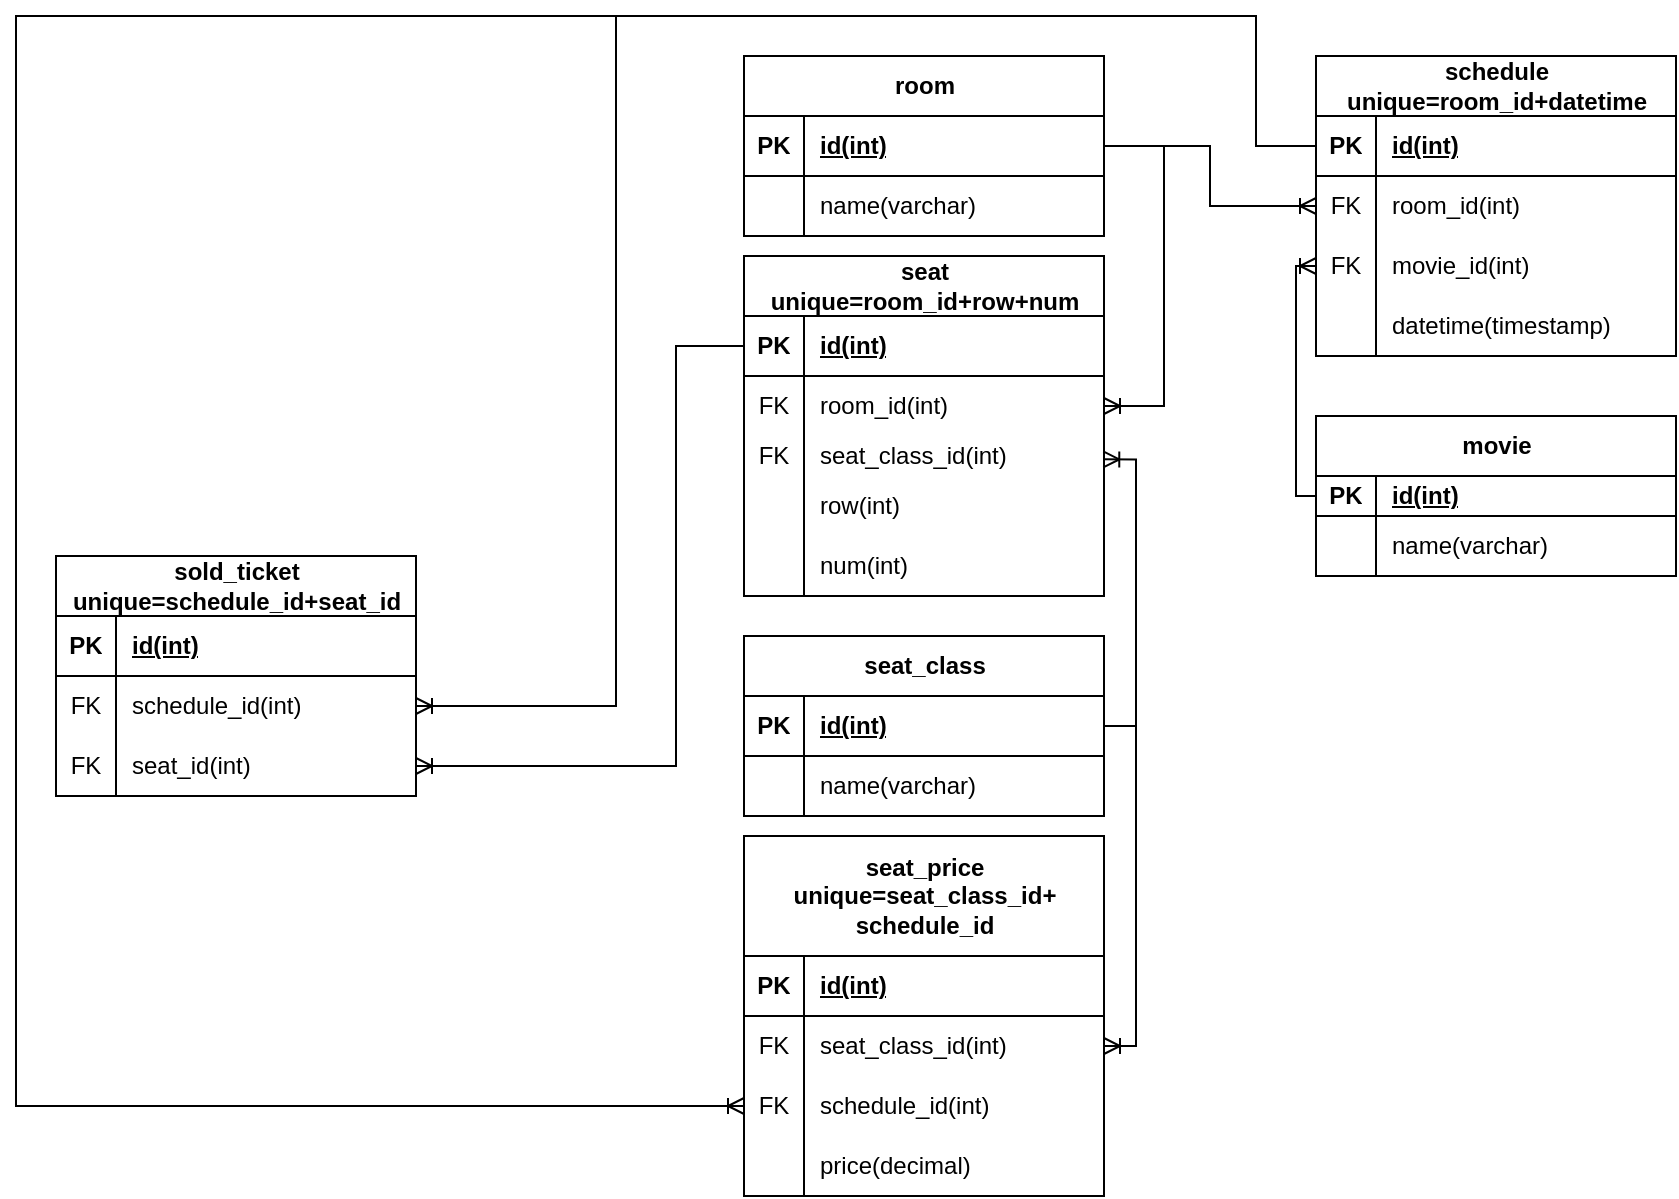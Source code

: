 <mxfile version="21.7.0" type="device">
  <diagram name="Страница — 1" id="nsz2ppn2Hp0ntK_qA0hp">
    <mxGraphModel dx="2022" dy="632" grid="1" gridSize="10" guides="1" tooltips="1" connect="1" arrows="1" fold="1" page="1" pageScale="1" pageWidth="827" pageHeight="1169" math="0" shadow="0">
      <root>
        <mxCell id="0" />
        <mxCell id="1" parent="0" />
        <mxCell id="vFRcn5FAuaW2nyaEh91W-18" value="room" style="shape=table;startSize=30;container=1;collapsible=1;childLayout=tableLayout;fixedRows=1;rowLines=0;fontStyle=1;align=center;resizeLast=1;html=1;" vertex="1" parent="1">
          <mxGeometry x="204" y="40" width="180" height="90" as="geometry" />
        </mxCell>
        <mxCell id="vFRcn5FAuaW2nyaEh91W-19" value="" style="shape=tableRow;horizontal=0;startSize=0;swimlaneHead=0;swimlaneBody=0;fillColor=none;collapsible=0;dropTarget=0;points=[[0,0.5],[1,0.5]];portConstraint=eastwest;top=0;left=0;right=0;bottom=1;" vertex="1" parent="vFRcn5FAuaW2nyaEh91W-18">
          <mxGeometry y="30" width="180" height="30" as="geometry" />
        </mxCell>
        <mxCell id="vFRcn5FAuaW2nyaEh91W-20" value="PK" style="shape=partialRectangle;connectable=0;fillColor=none;top=0;left=0;bottom=0;right=0;fontStyle=1;overflow=hidden;whiteSpace=wrap;html=1;" vertex="1" parent="vFRcn5FAuaW2nyaEh91W-19">
          <mxGeometry width="30" height="30" as="geometry">
            <mxRectangle width="30" height="30" as="alternateBounds" />
          </mxGeometry>
        </mxCell>
        <mxCell id="vFRcn5FAuaW2nyaEh91W-21" value="id(int)" style="shape=partialRectangle;connectable=0;fillColor=none;top=0;left=0;bottom=0;right=0;align=left;spacingLeft=6;fontStyle=5;overflow=hidden;whiteSpace=wrap;html=1;" vertex="1" parent="vFRcn5FAuaW2nyaEh91W-19">
          <mxGeometry x="30" width="150" height="30" as="geometry">
            <mxRectangle width="150" height="30" as="alternateBounds" />
          </mxGeometry>
        </mxCell>
        <mxCell id="vFRcn5FAuaW2nyaEh91W-22" value="" style="shape=tableRow;horizontal=0;startSize=0;swimlaneHead=0;swimlaneBody=0;fillColor=none;collapsible=0;dropTarget=0;points=[[0,0.5],[1,0.5]];portConstraint=eastwest;top=0;left=0;right=0;bottom=0;" vertex="1" parent="vFRcn5FAuaW2nyaEh91W-18">
          <mxGeometry y="60" width="180" height="30" as="geometry" />
        </mxCell>
        <mxCell id="vFRcn5FAuaW2nyaEh91W-23" value="" style="shape=partialRectangle;connectable=0;fillColor=none;top=0;left=0;bottom=0;right=0;editable=1;overflow=hidden;whiteSpace=wrap;html=1;" vertex="1" parent="vFRcn5FAuaW2nyaEh91W-22">
          <mxGeometry width="30" height="30" as="geometry">
            <mxRectangle width="30" height="30" as="alternateBounds" />
          </mxGeometry>
        </mxCell>
        <mxCell id="vFRcn5FAuaW2nyaEh91W-24" value="name(varchar)" style="shape=partialRectangle;connectable=0;fillColor=none;top=0;left=0;bottom=0;right=0;align=left;spacingLeft=6;overflow=hidden;whiteSpace=wrap;html=1;" vertex="1" parent="vFRcn5FAuaW2nyaEh91W-22">
          <mxGeometry x="30" width="150" height="30" as="geometry">
            <mxRectangle width="150" height="30" as="alternateBounds" />
          </mxGeometry>
        </mxCell>
        <mxCell id="vFRcn5FAuaW2nyaEh91W-31" value="seat&lt;br&gt;unique=room_id+row+num" style="shape=table;startSize=30;container=1;collapsible=1;childLayout=tableLayout;fixedRows=1;rowLines=0;fontStyle=1;align=center;resizeLast=1;html=1;" vertex="1" parent="1">
          <mxGeometry x="204" y="140" width="180" height="170" as="geometry" />
        </mxCell>
        <mxCell id="vFRcn5FAuaW2nyaEh91W-32" value="" style="shape=tableRow;horizontal=0;startSize=0;swimlaneHead=0;swimlaneBody=0;fillColor=none;collapsible=0;dropTarget=0;points=[[0,0.5],[1,0.5]];portConstraint=eastwest;top=0;left=0;right=0;bottom=1;" vertex="1" parent="vFRcn5FAuaW2nyaEh91W-31">
          <mxGeometry y="30" width="180" height="30" as="geometry" />
        </mxCell>
        <mxCell id="vFRcn5FAuaW2nyaEh91W-33" value="PK" style="shape=partialRectangle;connectable=0;fillColor=none;top=0;left=0;bottom=0;right=0;fontStyle=1;overflow=hidden;whiteSpace=wrap;html=1;" vertex="1" parent="vFRcn5FAuaW2nyaEh91W-32">
          <mxGeometry width="30" height="30" as="geometry">
            <mxRectangle width="30" height="30" as="alternateBounds" />
          </mxGeometry>
        </mxCell>
        <mxCell id="vFRcn5FAuaW2nyaEh91W-34" value="id(int)" style="shape=partialRectangle;connectable=0;fillColor=none;top=0;left=0;bottom=0;right=0;align=left;spacingLeft=6;fontStyle=5;overflow=hidden;whiteSpace=wrap;html=1;" vertex="1" parent="vFRcn5FAuaW2nyaEh91W-32">
          <mxGeometry x="30" width="150" height="30" as="geometry">
            <mxRectangle width="150" height="30" as="alternateBounds" />
          </mxGeometry>
        </mxCell>
        <mxCell id="vFRcn5FAuaW2nyaEh91W-35" value="" style="shape=tableRow;horizontal=0;startSize=0;swimlaneHead=0;swimlaneBody=0;fillColor=none;collapsible=0;dropTarget=0;points=[[0,0.5],[1,0.5]];portConstraint=eastwest;top=0;left=0;right=0;bottom=0;" vertex="1" parent="vFRcn5FAuaW2nyaEh91W-31">
          <mxGeometry y="60" width="180" height="30" as="geometry" />
        </mxCell>
        <mxCell id="vFRcn5FAuaW2nyaEh91W-36" value="FK" style="shape=partialRectangle;connectable=0;fillColor=none;top=0;left=0;bottom=0;right=0;editable=1;overflow=hidden;whiteSpace=wrap;html=1;" vertex="1" parent="vFRcn5FAuaW2nyaEh91W-35">
          <mxGeometry width="30" height="30" as="geometry">
            <mxRectangle width="30" height="30" as="alternateBounds" />
          </mxGeometry>
        </mxCell>
        <mxCell id="vFRcn5FAuaW2nyaEh91W-37" value="room_id(int)" style="shape=partialRectangle;connectable=0;fillColor=none;top=0;left=0;bottom=0;right=0;align=left;spacingLeft=6;overflow=hidden;whiteSpace=wrap;html=1;" vertex="1" parent="vFRcn5FAuaW2nyaEh91W-35">
          <mxGeometry x="30" width="150" height="30" as="geometry">
            <mxRectangle width="150" height="30" as="alternateBounds" />
          </mxGeometry>
        </mxCell>
        <mxCell id="vFRcn5FAuaW2nyaEh91W-38" value="" style="shape=tableRow;horizontal=0;startSize=0;swimlaneHead=0;swimlaneBody=0;fillColor=none;collapsible=0;dropTarget=0;points=[[0,0.5],[1,0.5]];portConstraint=eastwest;top=0;left=0;right=0;bottom=0;" vertex="1" parent="vFRcn5FAuaW2nyaEh91W-31">
          <mxGeometry y="90" width="180" height="20" as="geometry" />
        </mxCell>
        <mxCell id="vFRcn5FAuaW2nyaEh91W-39" value="FK" style="shape=partialRectangle;connectable=0;fillColor=none;top=0;left=0;bottom=0;right=0;editable=1;overflow=hidden;whiteSpace=wrap;html=1;" vertex="1" parent="vFRcn5FAuaW2nyaEh91W-38">
          <mxGeometry width="30" height="20" as="geometry">
            <mxRectangle width="30" height="20" as="alternateBounds" />
          </mxGeometry>
        </mxCell>
        <mxCell id="vFRcn5FAuaW2nyaEh91W-40" value="seat_class_id(int)" style="shape=partialRectangle;connectable=0;fillColor=none;top=0;left=0;bottom=0;right=0;align=left;spacingLeft=6;overflow=hidden;whiteSpace=wrap;html=1;" vertex="1" parent="vFRcn5FAuaW2nyaEh91W-38">
          <mxGeometry x="30" width="150" height="20" as="geometry">
            <mxRectangle width="150" height="20" as="alternateBounds" />
          </mxGeometry>
        </mxCell>
        <mxCell id="vFRcn5FAuaW2nyaEh91W-41" value="" style="shape=tableRow;horizontal=0;startSize=0;swimlaneHead=0;swimlaneBody=0;fillColor=none;collapsible=0;dropTarget=0;points=[[0,0.5],[1,0.5]];portConstraint=eastwest;top=0;left=0;right=0;bottom=0;" vertex="1" parent="vFRcn5FAuaW2nyaEh91W-31">
          <mxGeometry y="110" width="180" height="30" as="geometry" />
        </mxCell>
        <mxCell id="vFRcn5FAuaW2nyaEh91W-42" value="" style="shape=partialRectangle;connectable=0;fillColor=none;top=0;left=0;bottom=0;right=0;editable=1;overflow=hidden;whiteSpace=wrap;html=1;" vertex="1" parent="vFRcn5FAuaW2nyaEh91W-41">
          <mxGeometry width="30" height="30" as="geometry">
            <mxRectangle width="30" height="30" as="alternateBounds" />
          </mxGeometry>
        </mxCell>
        <mxCell id="vFRcn5FAuaW2nyaEh91W-43" value="row(int)" style="shape=partialRectangle;connectable=0;fillColor=none;top=0;left=0;bottom=0;right=0;align=left;spacingLeft=6;overflow=hidden;whiteSpace=wrap;html=1;" vertex="1" parent="vFRcn5FAuaW2nyaEh91W-41">
          <mxGeometry x="30" width="150" height="30" as="geometry">
            <mxRectangle width="150" height="30" as="alternateBounds" />
          </mxGeometry>
        </mxCell>
        <mxCell id="vFRcn5FAuaW2nyaEh91W-169" value="" style="shape=tableRow;horizontal=0;startSize=0;swimlaneHead=0;swimlaneBody=0;fillColor=none;collapsible=0;dropTarget=0;points=[[0,0.5],[1,0.5]];portConstraint=eastwest;top=0;left=0;right=0;bottom=0;" vertex="1" parent="vFRcn5FAuaW2nyaEh91W-31">
          <mxGeometry y="140" width="180" height="30" as="geometry" />
        </mxCell>
        <mxCell id="vFRcn5FAuaW2nyaEh91W-170" value="" style="shape=partialRectangle;connectable=0;fillColor=none;top=0;left=0;bottom=0;right=0;editable=1;overflow=hidden;whiteSpace=wrap;html=1;" vertex="1" parent="vFRcn5FAuaW2nyaEh91W-169">
          <mxGeometry width="30" height="30" as="geometry">
            <mxRectangle width="30" height="30" as="alternateBounds" />
          </mxGeometry>
        </mxCell>
        <mxCell id="vFRcn5FAuaW2nyaEh91W-171" value="num(int)" style="shape=partialRectangle;connectable=0;fillColor=none;top=0;left=0;bottom=0;right=0;align=left;spacingLeft=6;overflow=hidden;whiteSpace=wrap;html=1;" vertex="1" parent="vFRcn5FAuaW2nyaEh91W-169">
          <mxGeometry x="30" width="150" height="30" as="geometry">
            <mxRectangle width="150" height="30" as="alternateBounds" />
          </mxGeometry>
        </mxCell>
        <mxCell id="vFRcn5FAuaW2nyaEh91W-44" value="seat_class" style="shape=table;startSize=30;container=1;collapsible=1;childLayout=tableLayout;fixedRows=1;rowLines=0;fontStyle=1;align=center;resizeLast=1;html=1;" vertex="1" parent="1">
          <mxGeometry x="204" y="330" width="180" height="90" as="geometry" />
        </mxCell>
        <mxCell id="vFRcn5FAuaW2nyaEh91W-45" value="" style="shape=tableRow;horizontal=0;startSize=0;swimlaneHead=0;swimlaneBody=0;fillColor=none;collapsible=0;dropTarget=0;points=[[0,0.5],[1,0.5]];portConstraint=eastwest;top=0;left=0;right=0;bottom=1;" vertex="1" parent="vFRcn5FAuaW2nyaEh91W-44">
          <mxGeometry y="30" width="180" height="30" as="geometry" />
        </mxCell>
        <mxCell id="vFRcn5FAuaW2nyaEh91W-46" value="PK" style="shape=partialRectangle;connectable=0;fillColor=none;top=0;left=0;bottom=0;right=0;fontStyle=1;overflow=hidden;whiteSpace=wrap;html=1;" vertex="1" parent="vFRcn5FAuaW2nyaEh91W-45">
          <mxGeometry width="30" height="30" as="geometry">
            <mxRectangle width="30" height="30" as="alternateBounds" />
          </mxGeometry>
        </mxCell>
        <mxCell id="vFRcn5FAuaW2nyaEh91W-47" value="id(int)" style="shape=partialRectangle;connectable=0;fillColor=none;top=0;left=0;bottom=0;right=0;align=left;spacingLeft=6;fontStyle=5;overflow=hidden;whiteSpace=wrap;html=1;" vertex="1" parent="vFRcn5FAuaW2nyaEh91W-45">
          <mxGeometry x="30" width="150" height="30" as="geometry">
            <mxRectangle width="150" height="30" as="alternateBounds" />
          </mxGeometry>
        </mxCell>
        <mxCell id="vFRcn5FAuaW2nyaEh91W-48" value="" style="shape=tableRow;horizontal=0;startSize=0;swimlaneHead=0;swimlaneBody=0;fillColor=none;collapsible=0;dropTarget=0;points=[[0,0.5],[1,0.5]];portConstraint=eastwest;top=0;left=0;right=0;bottom=0;" vertex="1" parent="vFRcn5FAuaW2nyaEh91W-44">
          <mxGeometry y="60" width="180" height="30" as="geometry" />
        </mxCell>
        <mxCell id="vFRcn5FAuaW2nyaEh91W-49" value="" style="shape=partialRectangle;connectable=0;fillColor=none;top=0;left=0;bottom=0;right=0;editable=1;overflow=hidden;whiteSpace=wrap;html=1;" vertex="1" parent="vFRcn5FAuaW2nyaEh91W-48">
          <mxGeometry width="30" height="30" as="geometry">
            <mxRectangle width="30" height="30" as="alternateBounds" />
          </mxGeometry>
        </mxCell>
        <mxCell id="vFRcn5FAuaW2nyaEh91W-50" value="name(varchar)" style="shape=partialRectangle;connectable=0;fillColor=none;top=0;left=0;bottom=0;right=0;align=left;spacingLeft=6;overflow=hidden;whiteSpace=wrap;html=1;" vertex="1" parent="vFRcn5FAuaW2nyaEh91W-48">
          <mxGeometry x="30" width="150" height="30" as="geometry">
            <mxRectangle width="150" height="30" as="alternateBounds" />
          </mxGeometry>
        </mxCell>
        <mxCell id="vFRcn5FAuaW2nyaEh91W-57" value="seat_price&lt;br&gt;unique=seat_class_id+&lt;br&gt;schedule_id" style="shape=table;startSize=60;container=1;collapsible=1;childLayout=tableLayout;fixedRows=1;rowLines=0;fontStyle=1;align=center;resizeLast=1;html=1;" vertex="1" parent="1">
          <mxGeometry x="204" y="430" width="180" height="180" as="geometry" />
        </mxCell>
        <mxCell id="vFRcn5FAuaW2nyaEh91W-58" value="" style="shape=tableRow;horizontal=0;startSize=0;swimlaneHead=0;swimlaneBody=0;fillColor=none;collapsible=0;dropTarget=0;points=[[0,0.5],[1,0.5]];portConstraint=eastwest;top=0;left=0;right=0;bottom=1;" vertex="1" parent="vFRcn5FAuaW2nyaEh91W-57">
          <mxGeometry y="60" width="180" height="30" as="geometry" />
        </mxCell>
        <mxCell id="vFRcn5FAuaW2nyaEh91W-59" value="PK" style="shape=partialRectangle;connectable=0;fillColor=none;top=0;left=0;bottom=0;right=0;fontStyle=1;overflow=hidden;whiteSpace=wrap;html=1;" vertex="1" parent="vFRcn5FAuaW2nyaEh91W-58">
          <mxGeometry width="30" height="30" as="geometry">
            <mxRectangle width="30" height="30" as="alternateBounds" />
          </mxGeometry>
        </mxCell>
        <mxCell id="vFRcn5FAuaW2nyaEh91W-60" value="id(int)" style="shape=partialRectangle;connectable=0;fillColor=none;top=0;left=0;bottom=0;right=0;align=left;spacingLeft=6;fontStyle=5;overflow=hidden;whiteSpace=wrap;html=1;" vertex="1" parent="vFRcn5FAuaW2nyaEh91W-58">
          <mxGeometry x="30" width="150" height="30" as="geometry">
            <mxRectangle width="150" height="30" as="alternateBounds" />
          </mxGeometry>
        </mxCell>
        <mxCell id="vFRcn5FAuaW2nyaEh91W-61" value="" style="shape=tableRow;horizontal=0;startSize=0;swimlaneHead=0;swimlaneBody=0;fillColor=none;collapsible=0;dropTarget=0;points=[[0,0.5],[1,0.5]];portConstraint=eastwest;top=0;left=0;right=0;bottom=0;" vertex="1" parent="vFRcn5FAuaW2nyaEh91W-57">
          <mxGeometry y="90" width="180" height="30" as="geometry" />
        </mxCell>
        <mxCell id="vFRcn5FAuaW2nyaEh91W-62" value="FK" style="shape=partialRectangle;connectable=0;fillColor=none;top=0;left=0;bottom=0;right=0;editable=1;overflow=hidden;whiteSpace=wrap;html=1;" vertex="1" parent="vFRcn5FAuaW2nyaEh91W-61">
          <mxGeometry width="30" height="30" as="geometry">
            <mxRectangle width="30" height="30" as="alternateBounds" />
          </mxGeometry>
        </mxCell>
        <mxCell id="vFRcn5FAuaW2nyaEh91W-63" value="seat_class_id(int)" style="shape=partialRectangle;connectable=0;fillColor=none;top=0;left=0;bottom=0;right=0;align=left;spacingLeft=6;overflow=hidden;whiteSpace=wrap;html=1;" vertex="1" parent="vFRcn5FAuaW2nyaEh91W-61">
          <mxGeometry x="30" width="150" height="30" as="geometry">
            <mxRectangle width="150" height="30" as="alternateBounds" />
          </mxGeometry>
        </mxCell>
        <mxCell id="vFRcn5FAuaW2nyaEh91W-64" value="" style="shape=tableRow;horizontal=0;startSize=0;swimlaneHead=0;swimlaneBody=0;fillColor=none;collapsible=0;dropTarget=0;points=[[0,0.5],[1,0.5]];portConstraint=eastwest;top=0;left=0;right=0;bottom=0;" vertex="1" parent="vFRcn5FAuaW2nyaEh91W-57">
          <mxGeometry y="120" width="180" height="30" as="geometry" />
        </mxCell>
        <mxCell id="vFRcn5FAuaW2nyaEh91W-65" value="FK" style="shape=partialRectangle;connectable=0;fillColor=none;top=0;left=0;bottom=0;right=0;editable=1;overflow=hidden;whiteSpace=wrap;html=1;" vertex="1" parent="vFRcn5FAuaW2nyaEh91W-64">
          <mxGeometry width="30" height="30" as="geometry">
            <mxRectangle width="30" height="30" as="alternateBounds" />
          </mxGeometry>
        </mxCell>
        <mxCell id="vFRcn5FAuaW2nyaEh91W-66" value="schedule_id(int)" style="shape=partialRectangle;connectable=0;fillColor=none;top=0;left=0;bottom=0;right=0;align=left;spacingLeft=6;overflow=hidden;whiteSpace=wrap;html=1;" vertex="1" parent="vFRcn5FAuaW2nyaEh91W-64">
          <mxGeometry x="30" width="150" height="30" as="geometry">
            <mxRectangle width="150" height="30" as="alternateBounds" />
          </mxGeometry>
        </mxCell>
        <mxCell id="vFRcn5FAuaW2nyaEh91W-151" value="" style="shape=tableRow;horizontal=0;startSize=0;swimlaneHead=0;swimlaneBody=0;fillColor=none;collapsible=0;dropTarget=0;points=[[0,0.5],[1,0.5]];portConstraint=eastwest;top=0;left=0;right=0;bottom=0;" vertex="1" parent="vFRcn5FAuaW2nyaEh91W-57">
          <mxGeometry y="150" width="180" height="30" as="geometry" />
        </mxCell>
        <mxCell id="vFRcn5FAuaW2nyaEh91W-152" value="" style="shape=partialRectangle;connectable=0;fillColor=none;top=0;left=0;bottom=0;right=0;editable=1;overflow=hidden;whiteSpace=wrap;html=1;" vertex="1" parent="vFRcn5FAuaW2nyaEh91W-151">
          <mxGeometry width="30" height="30" as="geometry">
            <mxRectangle width="30" height="30" as="alternateBounds" />
          </mxGeometry>
        </mxCell>
        <mxCell id="vFRcn5FAuaW2nyaEh91W-153" value="price(decimal)" style="shape=partialRectangle;connectable=0;fillColor=none;top=0;left=0;bottom=0;right=0;align=left;spacingLeft=6;overflow=hidden;whiteSpace=wrap;html=1;" vertex="1" parent="vFRcn5FAuaW2nyaEh91W-151">
          <mxGeometry x="30" width="150" height="30" as="geometry">
            <mxRectangle width="150" height="30" as="alternateBounds" />
          </mxGeometry>
        </mxCell>
        <mxCell id="vFRcn5FAuaW2nyaEh91W-85" value="movie" style="shape=table;startSize=30;container=1;collapsible=1;childLayout=tableLayout;fixedRows=1;rowLines=0;fontStyle=1;align=center;resizeLast=1;html=1;" vertex="1" parent="1">
          <mxGeometry x="490" y="220" width="180" height="80" as="geometry" />
        </mxCell>
        <mxCell id="vFRcn5FAuaW2nyaEh91W-86" value="" style="shape=tableRow;horizontal=0;startSize=0;swimlaneHead=0;swimlaneBody=0;fillColor=none;collapsible=0;dropTarget=0;points=[[0,0.5],[1,0.5]];portConstraint=eastwest;top=0;left=0;right=0;bottom=1;" vertex="1" parent="vFRcn5FAuaW2nyaEh91W-85">
          <mxGeometry y="30" width="180" height="20" as="geometry" />
        </mxCell>
        <mxCell id="vFRcn5FAuaW2nyaEh91W-87" value="PK" style="shape=partialRectangle;connectable=0;fillColor=none;top=0;left=0;bottom=0;right=0;fontStyle=1;overflow=hidden;whiteSpace=wrap;html=1;" vertex="1" parent="vFRcn5FAuaW2nyaEh91W-86">
          <mxGeometry width="30" height="20" as="geometry">
            <mxRectangle width="30" height="20" as="alternateBounds" />
          </mxGeometry>
        </mxCell>
        <mxCell id="vFRcn5FAuaW2nyaEh91W-88" value="id(int)" style="shape=partialRectangle;connectable=0;fillColor=none;top=0;left=0;bottom=0;right=0;align=left;spacingLeft=6;fontStyle=5;overflow=hidden;whiteSpace=wrap;html=1;" vertex="1" parent="vFRcn5FAuaW2nyaEh91W-86">
          <mxGeometry x="30" width="150" height="20" as="geometry">
            <mxRectangle width="150" height="20" as="alternateBounds" />
          </mxGeometry>
        </mxCell>
        <mxCell id="vFRcn5FAuaW2nyaEh91W-89" value="" style="shape=tableRow;horizontal=0;startSize=0;swimlaneHead=0;swimlaneBody=0;fillColor=none;collapsible=0;dropTarget=0;points=[[0,0.5],[1,0.5]];portConstraint=eastwest;top=0;left=0;right=0;bottom=0;" vertex="1" parent="vFRcn5FAuaW2nyaEh91W-85">
          <mxGeometry y="50" width="180" height="30" as="geometry" />
        </mxCell>
        <mxCell id="vFRcn5FAuaW2nyaEh91W-90" value="" style="shape=partialRectangle;connectable=0;fillColor=none;top=0;left=0;bottom=0;right=0;editable=1;overflow=hidden;whiteSpace=wrap;html=1;" vertex="1" parent="vFRcn5FAuaW2nyaEh91W-89">
          <mxGeometry width="30" height="30" as="geometry">
            <mxRectangle width="30" height="30" as="alternateBounds" />
          </mxGeometry>
        </mxCell>
        <mxCell id="vFRcn5FAuaW2nyaEh91W-91" value="name(varchar)" style="shape=partialRectangle;connectable=0;fillColor=none;top=0;left=0;bottom=0;right=0;align=left;spacingLeft=6;overflow=hidden;whiteSpace=wrap;html=1;" vertex="1" parent="vFRcn5FAuaW2nyaEh91W-89">
          <mxGeometry x="30" width="150" height="30" as="geometry">
            <mxRectangle width="150" height="30" as="alternateBounds" />
          </mxGeometry>
        </mxCell>
        <mxCell id="vFRcn5FAuaW2nyaEh91W-104" value="" style="edgeStyle=orthogonalEdgeStyle;fontSize=12;html=1;endArrow=ERoneToMany;rounded=0;entryX=1;entryY=0.5;entryDx=0;entryDy=0;exitX=1;exitY=0.5;exitDx=0;exitDy=0;" edge="1" parent="1" source="vFRcn5FAuaW2nyaEh91W-45" target="vFRcn5FAuaW2nyaEh91W-61">
          <mxGeometry width="100" height="100" relative="1" as="geometry">
            <mxPoint x="524" y="440" as="sourcePoint" />
            <mxPoint x="624" y="340" as="targetPoint" />
            <Array as="points">
              <mxPoint x="400" y="375" />
              <mxPoint x="400" y="535" />
            </Array>
          </mxGeometry>
        </mxCell>
        <mxCell id="vFRcn5FAuaW2nyaEh91W-107" value="schedule&lt;br&gt;unique=room_id+datetime" style="shape=table;startSize=30;container=1;collapsible=1;childLayout=tableLayout;fixedRows=1;rowLines=0;fontStyle=1;align=center;resizeLast=1;html=1;" vertex="1" parent="1">
          <mxGeometry x="490" y="40" width="180" height="150" as="geometry" />
        </mxCell>
        <mxCell id="vFRcn5FAuaW2nyaEh91W-108" value="" style="shape=tableRow;horizontal=0;startSize=0;swimlaneHead=0;swimlaneBody=0;fillColor=none;collapsible=0;dropTarget=0;points=[[0,0.5],[1,0.5]];portConstraint=eastwest;top=0;left=0;right=0;bottom=1;" vertex="1" parent="vFRcn5FAuaW2nyaEh91W-107">
          <mxGeometry y="30" width="180" height="30" as="geometry" />
        </mxCell>
        <mxCell id="vFRcn5FAuaW2nyaEh91W-109" value="PK" style="shape=partialRectangle;connectable=0;fillColor=none;top=0;left=0;bottom=0;right=0;fontStyle=1;overflow=hidden;whiteSpace=wrap;html=1;" vertex="1" parent="vFRcn5FAuaW2nyaEh91W-108">
          <mxGeometry width="30" height="30" as="geometry">
            <mxRectangle width="30" height="30" as="alternateBounds" />
          </mxGeometry>
        </mxCell>
        <mxCell id="vFRcn5FAuaW2nyaEh91W-110" value="id(int)" style="shape=partialRectangle;connectable=0;fillColor=none;top=0;left=0;bottom=0;right=0;align=left;spacingLeft=6;fontStyle=5;overflow=hidden;whiteSpace=wrap;html=1;" vertex="1" parent="vFRcn5FAuaW2nyaEh91W-108">
          <mxGeometry x="30" width="150" height="30" as="geometry">
            <mxRectangle width="150" height="30" as="alternateBounds" />
          </mxGeometry>
        </mxCell>
        <mxCell id="vFRcn5FAuaW2nyaEh91W-111" value="" style="shape=tableRow;horizontal=0;startSize=0;swimlaneHead=0;swimlaneBody=0;fillColor=none;collapsible=0;dropTarget=0;points=[[0,0.5],[1,0.5]];portConstraint=eastwest;top=0;left=0;right=0;bottom=0;" vertex="1" parent="vFRcn5FAuaW2nyaEh91W-107">
          <mxGeometry y="60" width="180" height="30" as="geometry" />
        </mxCell>
        <mxCell id="vFRcn5FAuaW2nyaEh91W-112" value="FK" style="shape=partialRectangle;connectable=0;fillColor=none;top=0;left=0;bottom=0;right=0;editable=1;overflow=hidden;whiteSpace=wrap;html=1;" vertex="1" parent="vFRcn5FAuaW2nyaEh91W-111">
          <mxGeometry width="30" height="30" as="geometry">
            <mxRectangle width="30" height="30" as="alternateBounds" />
          </mxGeometry>
        </mxCell>
        <mxCell id="vFRcn5FAuaW2nyaEh91W-113" value="room_id(int)" style="shape=partialRectangle;connectable=0;fillColor=none;top=0;left=0;bottom=0;right=0;align=left;spacingLeft=6;overflow=hidden;whiteSpace=wrap;html=1;" vertex="1" parent="vFRcn5FAuaW2nyaEh91W-111">
          <mxGeometry x="30" width="150" height="30" as="geometry">
            <mxRectangle width="150" height="30" as="alternateBounds" />
          </mxGeometry>
        </mxCell>
        <mxCell id="vFRcn5FAuaW2nyaEh91W-114" value="" style="shape=tableRow;horizontal=0;startSize=0;swimlaneHead=0;swimlaneBody=0;fillColor=none;collapsible=0;dropTarget=0;points=[[0,0.5],[1,0.5]];portConstraint=eastwest;top=0;left=0;right=0;bottom=0;" vertex="1" parent="vFRcn5FAuaW2nyaEh91W-107">
          <mxGeometry y="90" width="180" height="30" as="geometry" />
        </mxCell>
        <mxCell id="vFRcn5FAuaW2nyaEh91W-115" value="FK" style="shape=partialRectangle;connectable=0;fillColor=none;top=0;left=0;bottom=0;right=0;editable=1;overflow=hidden;whiteSpace=wrap;html=1;" vertex="1" parent="vFRcn5FAuaW2nyaEh91W-114">
          <mxGeometry width="30" height="30" as="geometry">
            <mxRectangle width="30" height="30" as="alternateBounds" />
          </mxGeometry>
        </mxCell>
        <mxCell id="vFRcn5FAuaW2nyaEh91W-116" value="movie_id(int)" style="shape=partialRectangle;connectable=0;fillColor=none;top=0;left=0;bottom=0;right=0;align=left;spacingLeft=6;overflow=hidden;whiteSpace=wrap;html=1;" vertex="1" parent="vFRcn5FAuaW2nyaEh91W-114">
          <mxGeometry x="30" width="150" height="30" as="geometry">
            <mxRectangle width="150" height="30" as="alternateBounds" />
          </mxGeometry>
        </mxCell>
        <mxCell id="vFRcn5FAuaW2nyaEh91W-117" value="" style="shape=tableRow;horizontal=0;startSize=0;swimlaneHead=0;swimlaneBody=0;fillColor=none;collapsible=0;dropTarget=0;points=[[0,0.5],[1,0.5]];portConstraint=eastwest;top=0;left=0;right=0;bottom=0;" vertex="1" parent="vFRcn5FAuaW2nyaEh91W-107">
          <mxGeometry y="120" width="180" height="30" as="geometry" />
        </mxCell>
        <mxCell id="vFRcn5FAuaW2nyaEh91W-118" value="&lt;br&gt;" style="shape=partialRectangle;connectable=0;fillColor=none;top=0;left=0;bottom=0;right=0;editable=1;overflow=hidden;whiteSpace=wrap;html=1;" vertex="1" parent="vFRcn5FAuaW2nyaEh91W-117">
          <mxGeometry width="30" height="30" as="geometry">
            <mxRectangle width="30" height="30" as="alternateBounds" />
          </mxGeometry>
        </mxCell>
        <mxCell id="vFRcn5FAuaW2nyaEh91W-119" value="datetime(timestamp)" style="shape=partialRectangle;connectable=0;fillColor=none;top=0;left=0;bottom=0;right=0;align=left;spacingLeft=6;overflow=hidden;whiteSpace=wrap;html=1;" vertex="1" parent="vFRcn5FAuaW2nyaEh91W-117">
          <mxGeometry x="30" width="150" height="30" as="geometry">
            <mxRectangle width="150" height="30" as="alternateBounds" />
          </mxGeometry>
        </mxCell>
        <mxCell id="vFRcn5FAuaW2nyaEh91W-122" value="sold_ticket&lt;br&gt;unique=schedule_id+seat_id" style="shape=table;startSize=30;container=1;collapsible=1;childLayout=tableLayout;fixedRows=1;rowLines=0;fontStyle=1;align=center;resizeLast=1;html=1;" vertex="1" parent="1">
          <mxGeometry x="-140" y="290" width="180" height="120" as="geometry" />
        </mxCell>
        <mxCell id="vFRcn5FAuaW2nyaEh91W-123" value="" style="shape=tableRow;horizontal=0;startSize=0;swimlaneHead=0;swimlaneBody=0;fillColor=none;collapsible=0;dropTarget=0;points=[[0,0.5],[1,0.5]];portConstraint=eastwest;top=0;left=0;right=0;bottom=1;" vertex="1" parent="vFRcn5FAuaW2nyaEh91W-122">
          <mxGeometry y="30" width="180" height="30" as="geometry" />
        </mxCell>
        <mxCell id="vFRcn5FAuaW2nyaEh91W-124" value="PK" style="shape=partialRectangle;connectable=0;fillColor=none;top=0;left=0;bottom=0;right=0;fontStyle=1;overflow=hidden;whiteSpace=wrap;html=1;" vertex="1" parent="vFRcn5FAuaW2nyaEh91W-123">
          <mxGeometry width="30" height="30" as="geometry">
            <mxRectangle width="30" height="30" as="alternateBounds" />
          </mxGeometry>
        </mxCell>
        <mxCell id="vFRcn5FAuaW2nyaEh91W-125" value="id(int)" style="shape=partialRectangle;connectable=0;fillColor=none;top=0;left=0;bottom=0;right=0;align=left;spacingLeft=6;fontStyle=5;overflow=hidden;whiteSpace=wrap;html=1;" vertex="1" parent="vFRcn5FAuaW2nyaEh91W-123">
          <mxGeometry x="30" width="150" height="30" as="geometry">
            <mxRectangle width="150" height="30" as="alternateBounds" />
          </mxGeometry>
        </mxCell>
        <mxCell id="vFRcn5FAuaW2nyaEh91W-126" value="" style="shape=tableRow;horizontal=0;startSize=0;swimlaneHead=0;swimlaneBody=0;fillColor=none;collapsible=0;dropTarget=0;points=[[0,0.5],[1,0.5]];portConstraint=eastwest;top=0;left=0;right=0;bottom=0;" vertex="1" parent="vFRcn5FAuaW2nyaEh91W-122">
          <mxGeometry y="60" width="180" height="30" as="geometry" />
        </mxCell>
        <mxCell id="vFRcn5FAuaW2nyaEh91W-127" value="FK" style="shape=partialRectangle;connectable=0;fillColor=none;top=0;left=0;bottom=0;right=0;editable=1;overflow=hidden;whiteSpace=wrap;html=1;" vertex="1" parent="vFRcn5FAuaW2nyaEh91W-126">
          <mxGeometry width="30" height="30" as="geometry">
            <mxRectangle width="30" height="30" as="alternateBounds" />
          </mxGeometry>
        </mxCell>
        <mxCell id="vFRcn5FAuaW2nyaEh91W-128" value="schedule_id(int)" style="shape=partialRectangle;connectable=0;fillColor=none;top=0;left=0;bottom=0;right=0;align=left;spacingLeft=6;overflow=hidden;whiteSpace=wrap;html=1;" vertex="1" parent="vFRcn5FAuaW2nyaEh91W-126">
          <mxGeometry x="30" width="150" height="30" as="geometry">
            <mxRectangle width="150" height="30" as="alternateBounds" />
          </mxGeometry>
        </mxCell>
        <mxCell id="vFRcn5FAuaW2nyaEh91W-129" value="" style="shape=tableRow;horizontal=0;startSize=0;swimlaneHead=0;swimlaneBody=0;fillColor=none;collapsible=0;dropTarget=0;points=[[0,0.5],[1,0.5]];portConstraint=eastwest;top=0;left=0;right=0;bottom=0;" vertex="1" parent="vFRcn5FAuaW2nyaEh91W-122">
          <mxGeometry y="90" width="180" height="30" as="geometry" />
        </mxCell>
        <mxCell id="vFRcn5FAuaW2nyaEh91W-130" value="FK" style="shape=partialRectangle;connectable=0;fillColor=none;top=0;left=0;bottom=0;right=0;editable=1;overflow=hidden;whiteSpace=wrap;html=1;" vertex="1" parent="vFRcn5FAuaW2nyaEh91W-129">
          <mxGeometry width="30" height="30" as="geometry">
            <mxRectangle width="30" height="30" as="alternateBounds" />
          </mxGeometry>
        </mxCell>
        <mxCell id="vFRcn5FAuaW2nyaEh91W-131" value="seat_id(int)" style="shape=partialRectangle;connectable=0;fillColor=none;top=0;left=0;bottom=0;right=0;align=left;spacingLeft=6;overflow=hidden;whiteSpace=wrap;html=1;" vertex="1" parent="vFRcn5FAuaW2nyaEh91W-129">
          <mxGeometry x="30" width="150" height="30" as="geometry">
            <mxRectangle width="150" height="30" as="alternateBounds" />
          </mxGeometry>
        </mxCell>
        <mxCell id="vFRcn5FAuaW2nyaEh91W-138" value="" style="edgeStyle=orthogonalEdgeStyle;fontSize=12;html=1;endArrow=ERoneToMany;rounded=0;exitX=0;exitY=0.5;exitDx=0;exitDy=0;entryX=1;entryY=0.5;entryDx=0;entryDy=0;" edge="1" parent="1" source="vFRcn5FAuaW2nyaEh91W-108" target="vFRcn5FAuaW2nyaEh91W-126">
          <mxGeometry width="100" height="100" relative="1" as="geometry">
            <mxPoint x="360" y="310" as="sourcePoint" />
            <mxPoint x="460" y="210" as="targetPoint" />
            <Array as="points">
              <mxPoint x="460" y="85" />
              <mxPoint x="460" y="20" />
              <mxPoint x="140" y="20" />
              <mxPoint x="140" y="365" />
            </Array>
          </mxGeometry>
        </mxCell>
        <mxCell id="vFRcn5FAuaW2nyaEh91W-154" value="" style="edgeStyle=orthogonalEdgeStyle;fontSize=12;html=1;endArrow=ERoneToMany;rounded=0;" edge="1" parent="1" target="vFRcn5FAuaW2nyaEh91W-64">
          <mxGeometry width="100" height="100" relative="1" as="geometry">
            <mxPoint x="140" y="50" as="sourcePoint" />
            <mxPoint x="460" y="510" as="targetPoint" />
            <Array as="points">
              <mxPoint x="140" y="20" />
              <mxPoint x="-160" y="20" />
              <mxPoint x="-160" y="565" />
            </Array>
          </mxGeometry>
        </mxCell>
        <mxCell id="vFRcn5FAuaW2nyaEh91W-176" value="" style="edgeStyle=orthogonalEdgeStyle;fontSize=12;html=1;endArrow=ERoneToMany;rounded=0;exitX=0;exitY=0.5;exitDx=0;exitDy=0;entryX=1;entryY=0.5;entryDx=0;entryDy=0;" edge="1" parent="1" source="vFRcn5FAuaW2nyaEh91W-32" target="vFRcn5FAuaW2nyaEh91W-129">
          <mxGeometry width="100" height="100" relative="1" as="geometry">
            <mxPoint x="260" y="380" as="sourcePoint" />
            <mxPoint x="360" y="280" as="targetPoint" />
            <Array as="points">
              <mxPoint x="170" y="185" />
              <mxPoint x="170" y="395" />
            </Array>
          </mxGeometry>
        </mxCell>
        <mxCell id="vFRcn5FAuaW2nyaEh91W-179" value="" style="edgeStyle=orthogonalEdgeStyle;fontSize=12;html=1;endArrow=ERoneToMany;rounded=0;exitX=1;exitY=0.5;exitDx=0;exitDy=0;entryX=0;entryY=0.5;entryDx=0;entryDy=0;" edge="1" parent="1" source="vFRcn5FAuaW2nyaEh91W-19" target="vFRcn5FAuaW2nyaEh91W-111">
          <mxGeometry width="100" height="100" relative="1" as="geometry">
            <mxPoint x="260" y="380" as="sourcePoint" />
            <mxPoint x="360" y="280" as="targetPoint" />
          </mxGeometry>
        </mxCell>
        <mxCell id="vFRcn5FAuaW2nyaEh91W-180" value="" style="edgeStyle=entityRelationEdgeStyle;fontSize=12;html=1;endArrow=ERoneToMany;rounded=0;exitX=1;exitY=0.5;exitDx=0;exitDy=0;" edge="1" parent="1" source="vFRcn5FAuaW2nyaEh91W-19" target="vFRcn5FAuaW2nyaEh91W-35">
          <mxGeometry width="100" height="100" relative="1" as="geometry">
            <mxPoint x="260" y="380" as="sourcePoint" />
            <mxPoint x="360" y="280" as="targetPoint" />
            <Array as="points">
              <mxPoint x="420" y="230" />
            </Array>
          </mxGeometry>
        </mxCell>
        <mxCell id="vFRcn5FAuaW2nyaEh91W-182" value="" style="edgeStyle=orthogonalEdgeStyle;fontSize=12;html=1;endArrow=ERoneToMany;rounded=0;entryX=0;entryY=0.5;entryDx=0;entryDy=0;exitX=0;exitY=0.5;exitDx=0;exitDy=0;" edge="1" parent="1" source="vFRcn5FAuaW2nyaEh91W-86" target="vFRcn5FAuaW2nyaEh91W-114">
          <mxGeometry width="100" height="100" relative="1" as="geometry">
            <mxPoint x="450" y="420" as="sourcePoint" />
            <mxPoint x="320" y="250" as="targetPoint" />
          </mxGeometry>
        </mxCell>
        <mxCell id="vFRcn5FAuaW2nyaEh91W-184" value="" style="edgeStyle=orthogonalEdgeStyle;fontSize=12;html=1;endArrow=ERoneToMany;rounded=0;exitX=1;exitY=0.5;exitDx=0;exitDy=0;entryX=0.998;entryY=0.584;entryDx=0;entryDy=0;entryPerimeter=0;" edge="1" parent="1" source="vFRcn5FAuaW2nyaEh91W-45" target="vFRcn5FAuaW2nyaEh91W-38">
          <mxGeometry width="100" height="100" relative="1" as="geometry">
            <mxPoint x="220" y="350" as="sourcePoint" />
            <mxPoint x="390" y="240" as="targetPoint" />
            <Array as="points">
              <mxPoint x="400" y="375" />
              <mxPoint x="400" y="242" />
            </Array>
          </mxGeometry>
        </mxCell>
      </root>
    </mxGraphModel>
  </diagram>
</mxfile>
